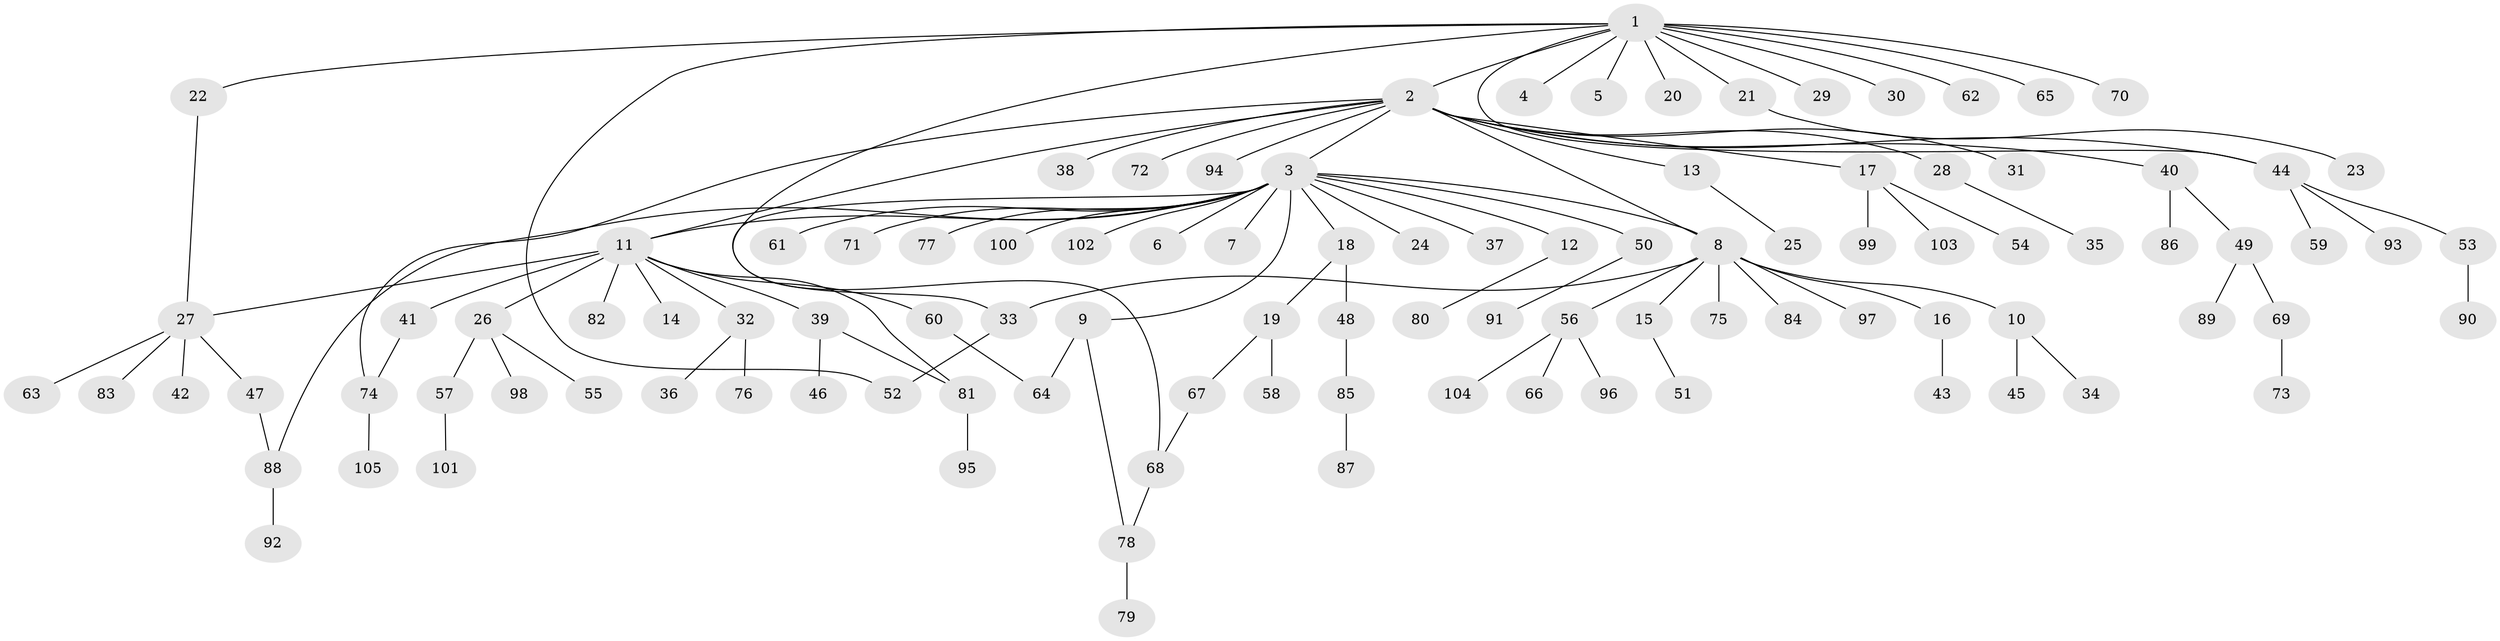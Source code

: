 // coarse degree distribution, {14: 0.015873015873015872, 13: 0.015873015873015872, 18: 0.015873015873015872, 1: 0.6984126984126984, 10: 0.015873015873015872, 3: 0.09523809523809523, 9: 0.015873015873015872, 2: 0.1111111111111111, 4: 0.015873015873015872}
// Generated by graph-tools (version 1.1) at 2025/18/03/04/25 18:18:06]
// undirected, 105 vertices, 116 edges
graph export_dot {
graph [start="1"]
  node [color=gray90,style=filled];
  1;
  2;
  3;
  4;
  5;
  6;
  7;
  8;
  9;
  10;
  11;
  12;
  13;
  14;
  15;
  16;
  17;
  18;
  19;
  20;
  21;
  22;
  23;
  24;
  25;
  26;
  27;
  28;
  29;
  30;
  31;
  32;
  33;
  34;
  35;
  36;
  37;
  38;
  39;
  40;
  41;
  42;
  43;
  44;
  45;
  46;
  47;
  48;
  49;
  50;
  51;
  52;
  53;
  54;
  55;
  56;
  57;
  58;
  59;
  60;
  61;
  62;
  63;
  64;
  65;
  66;
  67;
  68;
  69;
  70;
  71;
  72;
  73;
  74;
  75;
  76;
  77;
  78;
  79;
  80;
  81;
  82;
  83;
  84;
  85;
  86;
  87;
  88;
  89;
  90;
  91;
  92;
  93;
  94;
  95;
  96;
  97;
  98;
  99;
  100;
  101;
  102;
  103;
  104;
  105;
  1 -- 2;
  1 -- 4;
  1 -- 5;
  1 -- 20;
  1 -- 21;
  1 -- 22;
  1 -- 29;
  1 -- 30;
  1 -- 44;
  1 -- 52;
  1 -- 62;
  1 -- 65;
  1 -- 68;
  1 -- 70;
  2 -- 3;
  2 -- 8;
  2 -- 11;
  2 -- 13;
  2 -- 17;
  2 -- 28;
  2 -- 31;
  2 -- 38;
  2 -- 40;
  2 -- 44;
  2 -- 72;
  2 -- 74;
  2 -- 94;
  3 -- 6;
  3 -- 7;
  3 -- 8;
  3 -- 9;
  3 -- 11;
  3 -- 12;
  3 -- 18;
  3 -- 24;
  3 -- 33;
  3 -- 37;
  3 -- 50;
  3 -- 61;
  3 -- 71;
  3 -- 77;
  3 -- 88;
  3 -- 100;
  3 -- 102;
  8 -- 10;
  8 -- 15;
  8 -- 16;
  8 -- 33;
  8 -- 56;
  8 -- 75;
  8 -- 84;
  8 -- 97;
  9 -- 64;
  9 -- 78;
  10 -- 34;
  10 -- 45;
  11 -- 14;
  11 -- 26;
  11 -- 27;
  11 -- 32;
  11 -- 39;
  11 -- 41;
  11 -- 60;
  11 -- 81;
  11 -- 82;
  12 -- 80;
  13 -- 25;
  15 -- 51;
  16 -- 43;
  17 -- 54;
  17 -- 99;
  17 -- 103;
  18 -- 19;
  18 -- 48;
  19 -- 58;
  19 -- 67;
  21 -- 23;
  22 -- 27;
  26 -- 55;
  26 -- 57;
  26 -- 98;
  27 -- 42;
  27 -- 47;
  27 -- 63;
  27 -- 83;
  28 -- 35;
  32 -- 36;
  32 -- 76;
  33 -- 52;
  39 -- 46;
  39 -- 81;
  40 -- 49;
  40 -- 86;
  41 -- 74;
  44 -- 53;
  44 -- 59;
  44 -- 93;
  47 -- 88;
  48 -- 85;
  49 -- 69;
  49 -- 89;
  50 -- 91;
  53 -- 90;
  56 -- 66;
  56 -- 96;
  56 -- 104;
  57 -- 101;
  60 -- 64;
  67 -- 68;
  68 -- 78;
  69 -- 73;
  74 -- 105;
  78 -- 79;
  81 -- 95;
  85 -- 87;
  88 -- 92;
}
